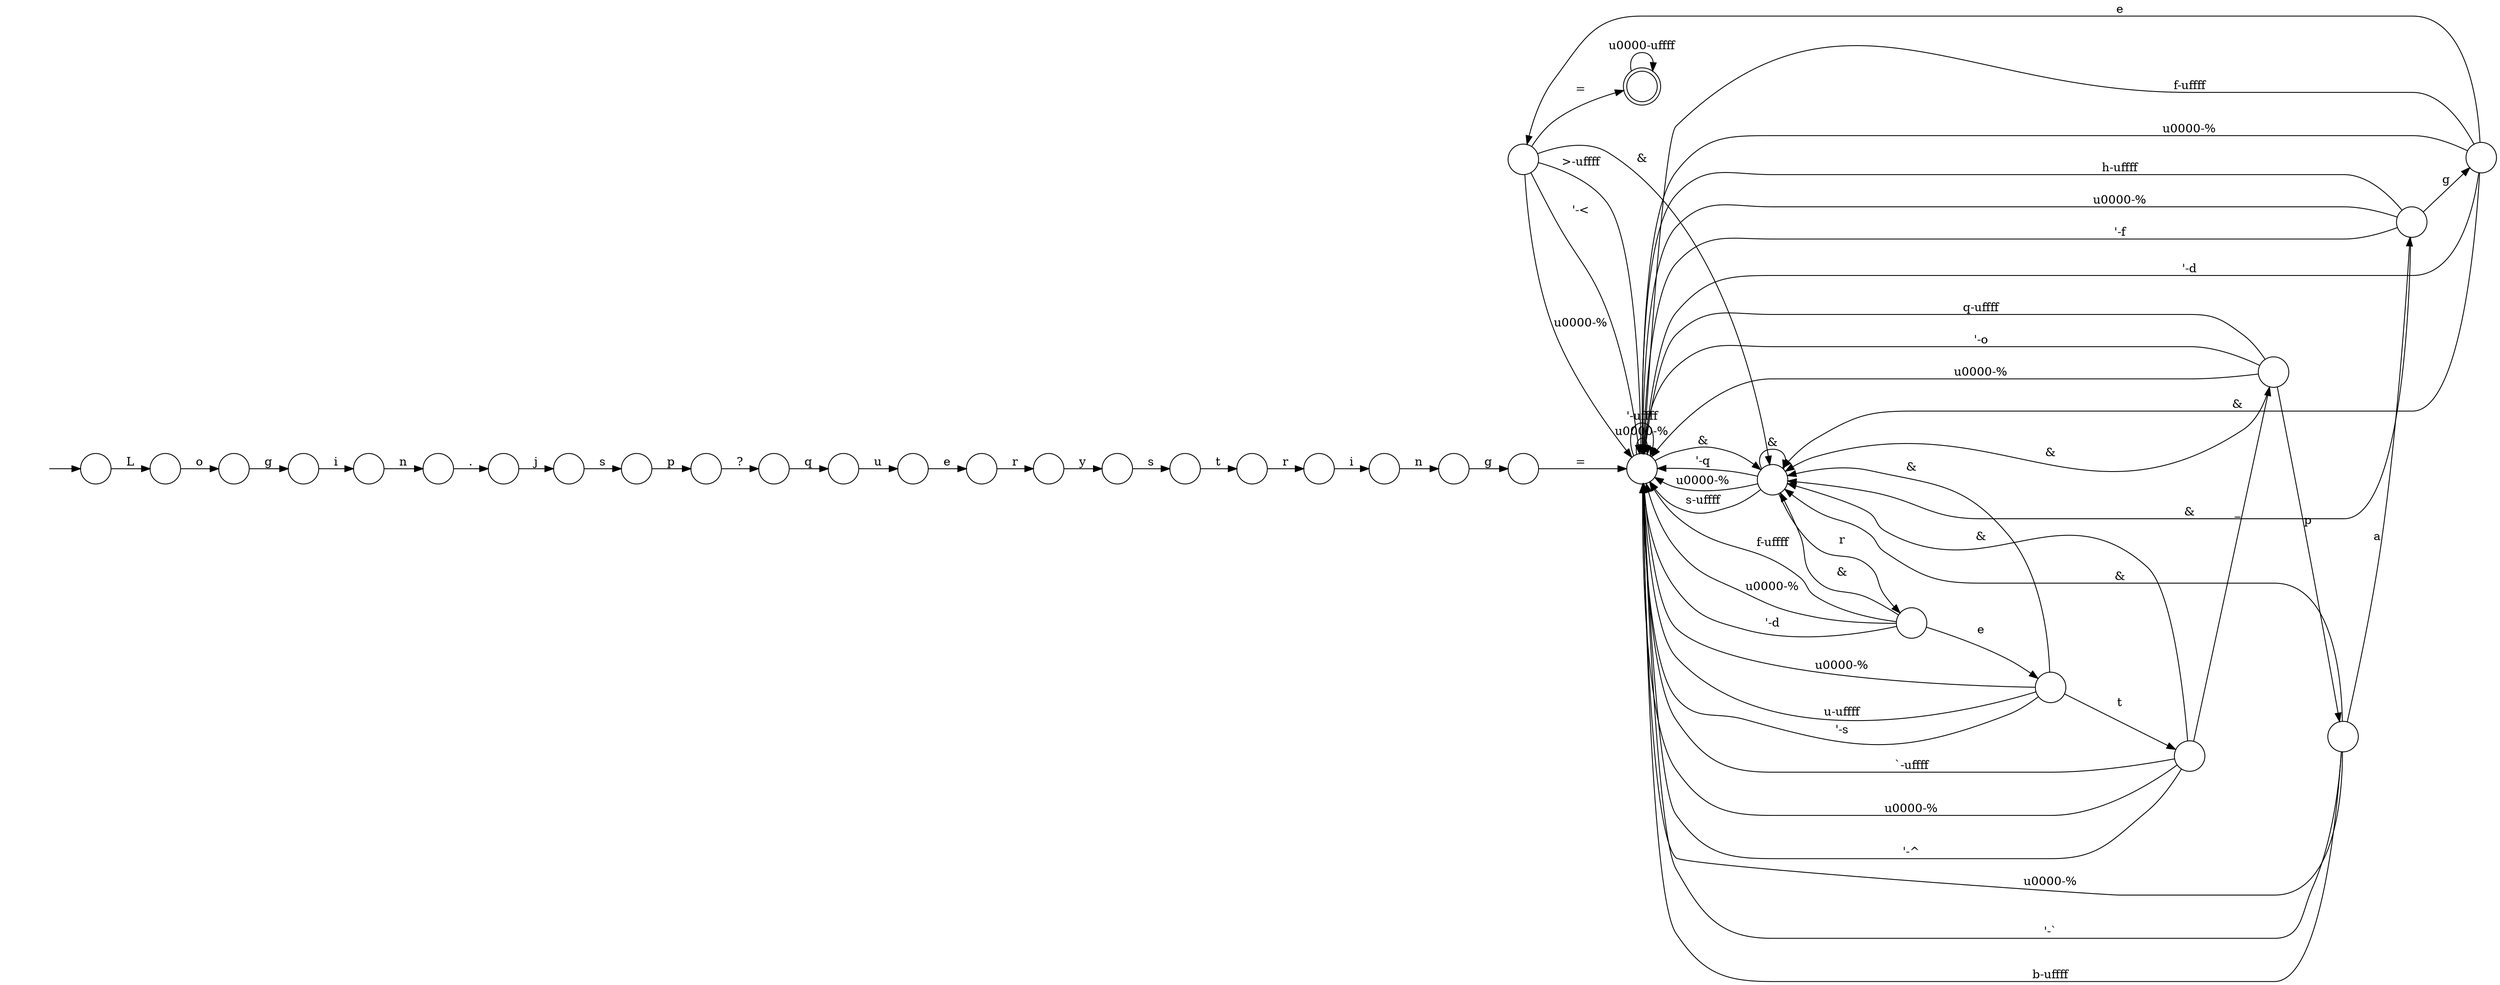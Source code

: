 digraph Automaton {
  rankdir = LR;
  0 [shape=doublecircle,label=""];
  0 -> 0 [label="\u0000-\uffff"]
  1 [shape=circle,label=""];
  initial [shape=plaintext,label=""];
  initial -> 1
  1 -> 10 [label="L"]
  2 [shape=circle,label=""];
  2 -> 32 [label="."]
  3 [shape=circle,label=""];
  3 -> 19 [label="h-\uffff"]
  3 -> 16 [label="&"]
  3 -> 28 [label="g"]
  3 -> 19 [label="\u0000-%"]
  3 -> 19 [label="'-f"]
  4 [shape=circle,label=""];
  4 -> 23 [label="y"]
  5 [shape=circle,label=""];
  5 -> 19 [label="'-<"]
  5 -> 0 [label="="]
  5 -> 16 [label="&"]
  5 -> 19 [label="\u0000-%"]
  5 -> 19 [label=">-\uffff"]
  6 [shape=circle,label=""];
  6 -> 7 [label="?"]
  7 [shape=circle,label=""];
  7 -> 26 [label="q"]
  8 [shape=circle,label=""];
  8 -> 20 [label="r"]
  9 [shape=circle,label=""];
  9 -> 21 [label="g"]
  10 [shape=circle,label=""];
  10 -> 9 [label="o"]
  11 [shape=circle,label=""];
  11 -> 19 [label="q-\uffff"]
  11 -> 19 [label="'-o"]
  11 -> 16 [label="&"]
  11 -> 13 [label="p"]
  11 -> 19 [label="\u0000-%"]
  12 [shape=circle,label=""];
  12 -> 16 [label="&"]
  12 -> 17 [label="e"]
  12 -> 19 [label="f-\uffff"]
  12 -> 19 [label="\u0000-%"]
  12 -> 19 [label="'-d"]
  13 [shape=circle,label=""];
  13 -> 16 [label="&"]
  13 -> 3 [label="a"]
  13 -> 19 [label="\u0000-%"]
  13 -> 19 [label="'-`"]
  13 -> 19 [label="b-\uffff"]
  14 [shape=circle,label=""];
  14 -> 27 [label="e"]
  15 [shape=circle,label=""];
  15 -> 24 [label="g"]
  16 [shape=circle,label=""];
  16 -> 16 [label="&"]
  16 -> 19 [label="'-q"]
  16 -> 19 [label="\u0000-%"]
  16 -> 12 [label="r"]
  16 -> 19 [label="s-\uffff"]
  17 [shape=circle,label=""];
  17 -> 29 [label="t"]
  17 -> 16 [label="&"]
  17 -> 19 [label="\u0000-%"]
  17 -> 19 [label="u-\uffff"]
  17 -> 19 [label="'-s"]
  18 [shape=circle,label=""];
  18 -> 2 [label="n"]
  19 [shape=circle,label=""];
  19 -> 16 [label="&"]
  19 -> 19 [label="\u0000-%"]
  19 -> 19 [label="'-\uffff"]
  20 [shape=circle,label=""];
  20 -> 31 [label="i"]
  21 [shape=circle,label=""];
  21 -> 18 [label="i"]
  22 [shape=circle,label=""];
  22 -> 8 [label="t"]
  23 [shape=circle,label=""];
  23 -> 22 [label="s"]
  24 [shape=circle,label=""];
  24 -> 19 [label="="]
  25 [shape=circle,label=""];
  25 -> 6 [label="p"]
  26 [shape=circle,label=""];
  26 -> 14 [label="u"]
  27 [shape=circle,label=""];
  27 -> 4 [label="r"]
  28 [shape=circle,label=""];
  28 -> 16 [label="&"]
  28 -> 5 [label="e"]
  28 -> 19 [label="f-\uffff"]
  28 -> 19 [label="\u0000-%"]
  28 -> 19 [label="'-d"]
  29 [shape=circle,label=""];
  29 -> 19 [label="`-\uffff"]
  29 -> 16 [label="&"]
  29 -> 11 [label="_"]
  29 -> 19 [label="\u0000-%"]
  29 -> 19 [label="'-^"]
  30 [shape=circle,label=""];
  30 -> 25 [label="s"]
  31 [shape=circle,label=""];
  31 -> 15 [label="n"]
  32 [shape=circle,label=""];
  32 -> 30 [label="j"]
}

